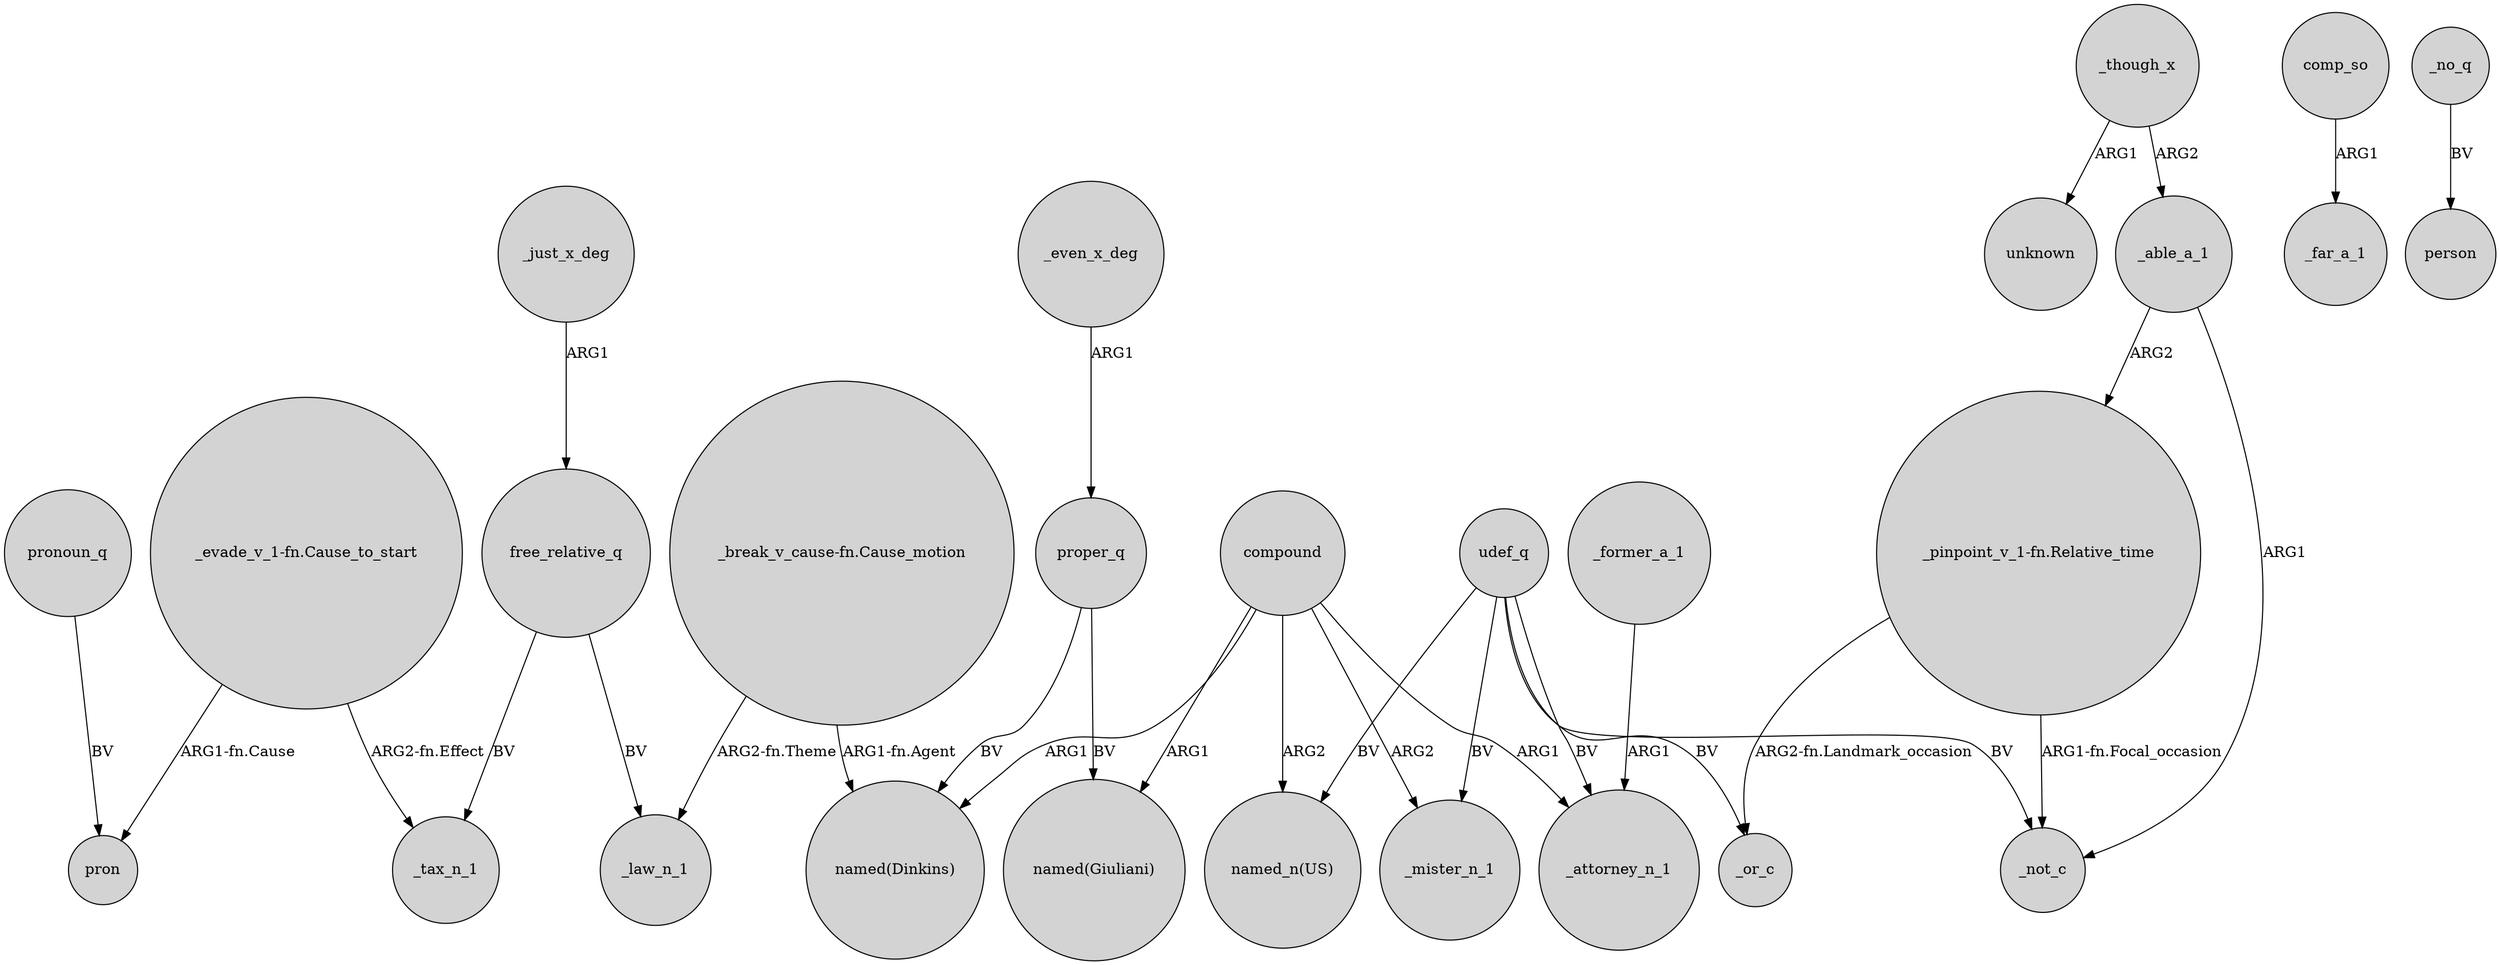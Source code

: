 digraph {
	node [shape=circle style=filled]
	compound -> "named(Giuliani)" [label=ARG1]
	compound -> _mister_n_1 [label=ARG2]
	"_pinpoint_v_1-fn.Relative_time" -> _or_c [label="ARG2-fn.Landmark_occasion"]
	_though_x -> unknown [label=ARG1]
	proper_q -> "named(Dinkins)" [label=BV]
	_just_x_deg -> free_relative_q [label=ARG1]
	comp_so -> _far_a_1 [label=ARG1]
	compound -> _attorney_n_1 [label=ARG1]
	"_break_v_cause-fn.Cause_motion" -> _law_n_1 [label="ARG2-fn.Theme"]
	_able_a_1 -> _not_c [label=ARG1]
	_even_x_deg -> proper_q [label=ARG1]
	udef_q -> _mister_n_1 [label=BV]
	"_break_v_cause-fn.Cause_motion" -> "named(Dinkins)" [label="ARG1-fn.Agent"]
	udef_q -> _or_c [label=BV]
	free_relative_q -> _tax_n_1 [label=BV]
	_able_a_1 -> "_pinpoint_v_1-fn.Relative_time" [label=ARG2]
	pronoun_q -> pron [label=BV]
	compound -> "named(Dinkins)" [label=ARG1]
	_former_a_1 -> _attorney_n_1 [label=ARG1]
	_no_q -> person [label=BV]
	proper_q -> "named(Giuliani)" [label=BV]
	_though_x -> _able_a_1 [label=ARG2]
	udef_q -> _not_c [label=BV]
	udef_q -> _attorney_n_1 [label=BV]
	"_pinpoint_v_1-fn.Relative_time" -> _not_c [label="ARG1-fn.Focal_occasion"]
	"_evade_v_1-fn.Cause_to_start" -> _tax_n_1 [label="ARG2-fn.Effect"]
	compound -> "named_n(US)" [label=ARG2]
	"_evade_v_1-fn.Cause_to_start" -> pron [label="ARG1-fn.Cause"]
	udef_q -> "named_n(US)" [label=BV]
	free_relative_q -> _law_n_1 [label=BV]
}
